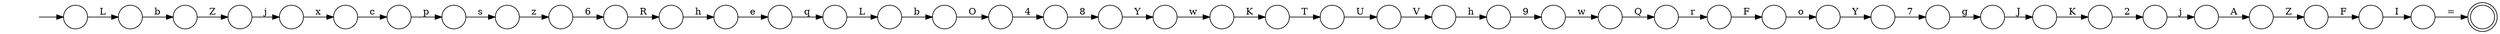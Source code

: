 digraph Automaton {
  rankdir = LR;
  0 [shape=circle,label=""];
  0 -> 10 [label="b"]
  1 [shape=circle,label=""];
  1 -> 33 [label="I"]
  2 [shape=circle,label=""];
  2 -> 42 [label="2"]
  3 [shape=circle,label=""];
  3 -> 20 [label="h"]
  4 [shape=circle,label=""];
  4 -> 17 [label="6"]
  5 [shape=circle,label=""];
  5 -> 6 [label="p"]
  6 [shape=circle,label=""];
  6 -> 36 [label="s"]
  7 [shape=circle,label=""];
  7 -> 13 [label="Y"]
  8 [shape=circle,label=""];
  8 -> 18 [label="r"]
  9 [shape=circle,label=""];
  9 -> 8 [label="Q"]
  10 [shape=circle,label=""];
  10 -> 14 [label="Z"]
  11 [shape=circle,label=""];
  11 -> 44 [label="O"]
  12 [shape=circle,label=""];
  12 -> 32 [label="8"]
  13 [shape=circle,label=""];
  13 -> 22 [label="7"]
  14 [shape=circle,label=""];
  14 -> 29 [label="j"]
  15 [shape=doublecircle,label=""];
  16 [shape=circle,label=""];
  16 -> 19 [label="V"]
  17 [shape=circle,label=""];
  17 -> 3 [label="R"]
  18 [shape=circle,label=""];
  18 -> 43 [label="F"]
  19 [shape=circle,label=""];
  19 -> 35 [label="h"]
  20 [shape=circle,label=""];
  20 -> 25 [label="e"]
  21 [shape=circle,label=""];
  21 -> 1 [label="F"]
  22 [shape=circle,label=""];
  22 -> 27 [label="g"]
  23 [shape=circle,label=""];
  23 -> 41 [label="L"]
  24 [shape=circle,label=""];
  24 -> 34 [label="T"]
  25 [shape=circle,label=""];
  25 -> 23 [label="q"]
  26 [shape=circle,label=""];
  26 -> 2 [label="K"]
  27 [shape=circle,label=""];
  27 -> 26 [label="J"]
  28 [shape=circle,label=""];
  initial [shape=plaintext,label=""];
  initial -> 28
  28 -> 0 [label="L"]
  29 [shape=circle,label=""];
  29 -> 37 [label="x"]
  30 [shape=circle,label=""];
  30 -> 21 [label="Z"]
  31 [shape=circle,label=""];
  31 -> 9 [label="w"]
  32 [shape=circle,label=""];
  32 -> 38 [label="Y"]
  33 [shape=circle,label=""];
  33 -> 15 [label="="]
  34 [shape=circle,label=""];
  34 -> 16 [label="U"]
  35 [shape=circle,label=""];
  35 -> 31 [label="9"]
  36 [shape=circle,label=""];
  36 -> 4 [label="z"]
  37 [shape=circle,label=""];
  37 -> 5 [label="c"]
  38 [shape=circle,label=""];
  38 -> 39 [label="w"]
  39 [shape=circle,label=""];
  39 -> 24 [label="K"]
  40 [shape=circle,label=""];
  40 -> 30 [label="A"]
  41 [shape=circle,label=""];
  41 -> 11 [label="b"]
  42 [shape=circle,label=""];
  42 -> 40 [label="j"]
  43 [shape=circle,label=""];
  43 -> 7 [label="o"]
  44 [shape=circle,label=""];
  44 -> 12 [label="4"]
}
